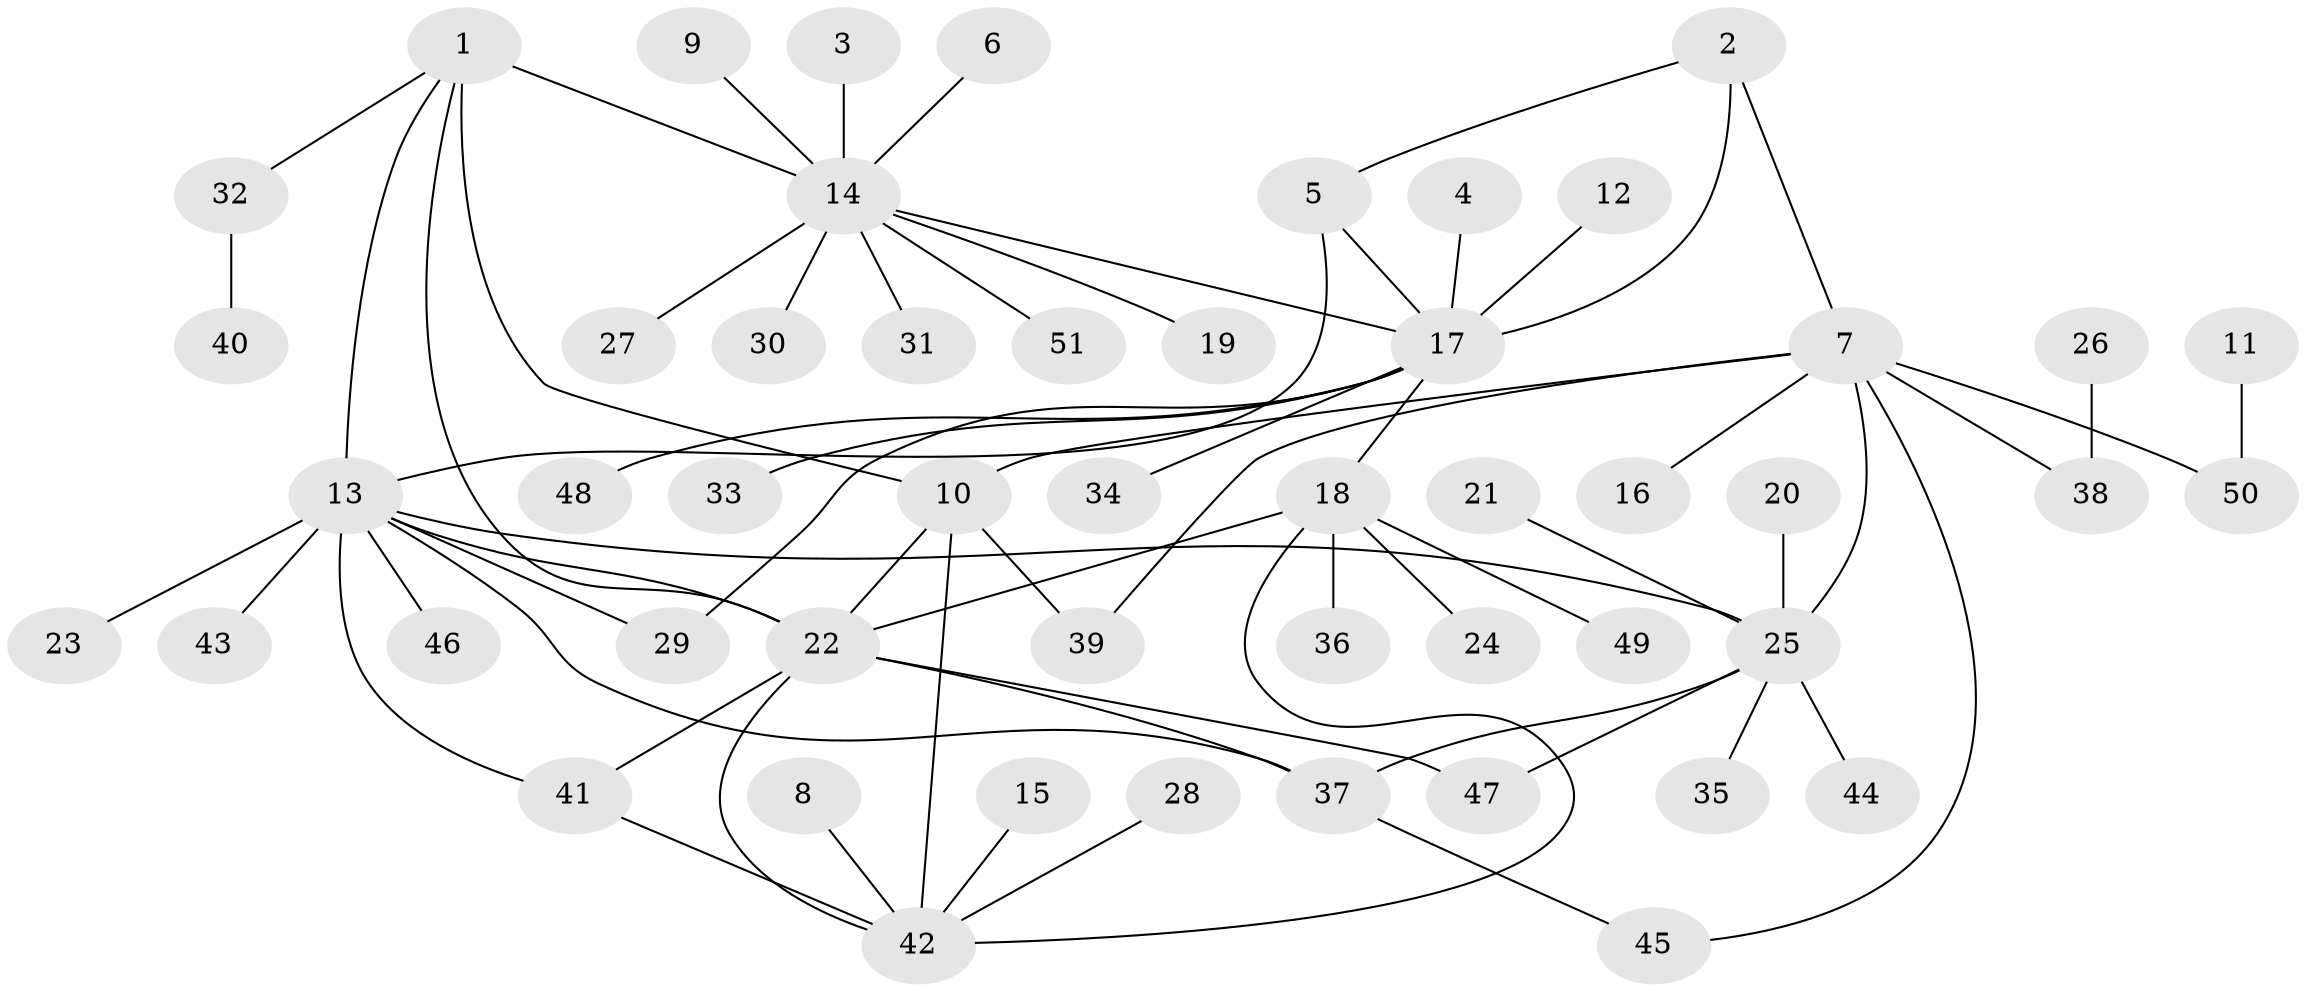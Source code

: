 // original degree distribution, {9: 0.027777777777777776, 5: 0.027777777777777776, 11: 0.027777777777777776, 4: 0.05555555555555555, 12: 0.013888888888888888, 3: 0.06944444444444445, 8: 0.013888888888888888, 7: 0.027777777777777776, 1: 0.5972222222222222, 2: 0.1388888888888889}
// Generated by graph-tools (version 1.1) at 2025/37/03/04/25 23:37:37]
// undirected, 51 vertices, 67 edges
graph export_dot {
  node [color=gray90,style=filled];
  1;
  2;
  3;
  4;
  5;
  6;
  7;
  8;
  9;
  10;
  11;
  12;
  13;
  14;
  15;
  16;
  17;
  18;
  19;
  20;
  21;
  22;
  23;
  24;
  25;
  26;
  27;
  28;
  29;
  30;
  31;
  32;
  33;
  34;
  35;
  36;
  37;
  38;
  39;
  40;
  41;
  42;
  43;
  44;
  45;
  46;
  47;
  48;
  49;
  50;
  51;
  1 -- 10 [weight=1.0];
  1 -- 13 [weight=1.0];
  1 -- 14 [weight=2.0];
  1 -- 22 [weight=1.0];
  1 -- 32 [weight=1.0];
  2 -- 5 [weight=1.0];
  2 -- 7 [weight=1.0];
  2 -- 17 [weight=1.0];
  3 -- 14 [weight=1.0];
  4 -- 17 [weight=1.0];
  5 -- 13 [weight=1.0];
  5 -- 17 [weight=1.0];
  6 -- 14 [weight=1.0];
  7 -- 10 [weight=1.0];
  7 -- 16 [weight=1.0];
  7 -- 25 [weight=1.0];
  7 -- 38 [weight=1.0];
  7 -- 39 [weight=1.0];
  7 -- 45 [weight=1.0];
  7 -- 50 [weight=1.0];
  8 -- 42 [weight=1.0];
  9 -- 14 [weight=1.0];
  10 -- 22 [weight=1.0];
  10 -- 39 [weight=1.0];
  10 -- 42 [weight=1.0];
  11 -- 50 [weight=1.0];
  12 -- 17 [weight=1.0];
  13 -- 22 [weight=1.0];
  13 -- 23 [weight=1.0];
  13 -- 25 [weight=1.0];
  13 -- 29 [weight=1.0];
  13 -- 37 [weight=1.0];
  13 -- 41 [weight=1.0];
  13 -- 43 [weight=1.0];
  13 -- 46 [weight=1.0];
  14 -- 17 [weight=1.0];
  14 -- 19 [weight=1.0];
  14 -- 27 [weight=1.0];
  14 -- 30 [weight=1.0];
  14 -- 31 [weight=1.0];
  14 -- 51 [weight=1.0];
  15 -- 42 [weight=1.0];
  17 -- 18 [weight=1.0];
  17 -- 29 [weight=1.0];
  17 -- 33 [weight=1.0];
  17 -- 34 [weight=1.0];
  17 -- 48 [weight=1.0];
  18 -- 22 [weight=1.0];
  18 -- 24 [weight=1.0];
  18 -- 36 [weight=1.0];
  18 -- 42 [weight=1.0];
  18 -- 49 [weight=1.0];
  20 -- 25 [weight=1.0];
  21 -- 25 [weight=1.0];
  22 -- 37 [weight=1.0];
  22 -- 41 [weight=1.0];
  22 -- 42 [weight=1.0];
  22 -- 47 [weight=1.0];
  25 -- 35 [weight=1.0];
  25 -- 37 [weight=1.0];
  25 -- 44 [weight=1.0];
  25 -- 47 [weight=1.0];
  26 -- 38 [weight=1.0];
  28 -- 42 [weight=1.0];
  32 -- 40 [weight=1.0];
  37 -- 45 [weight=1.0];
  41 -- 42 [weight=1.0];
}
